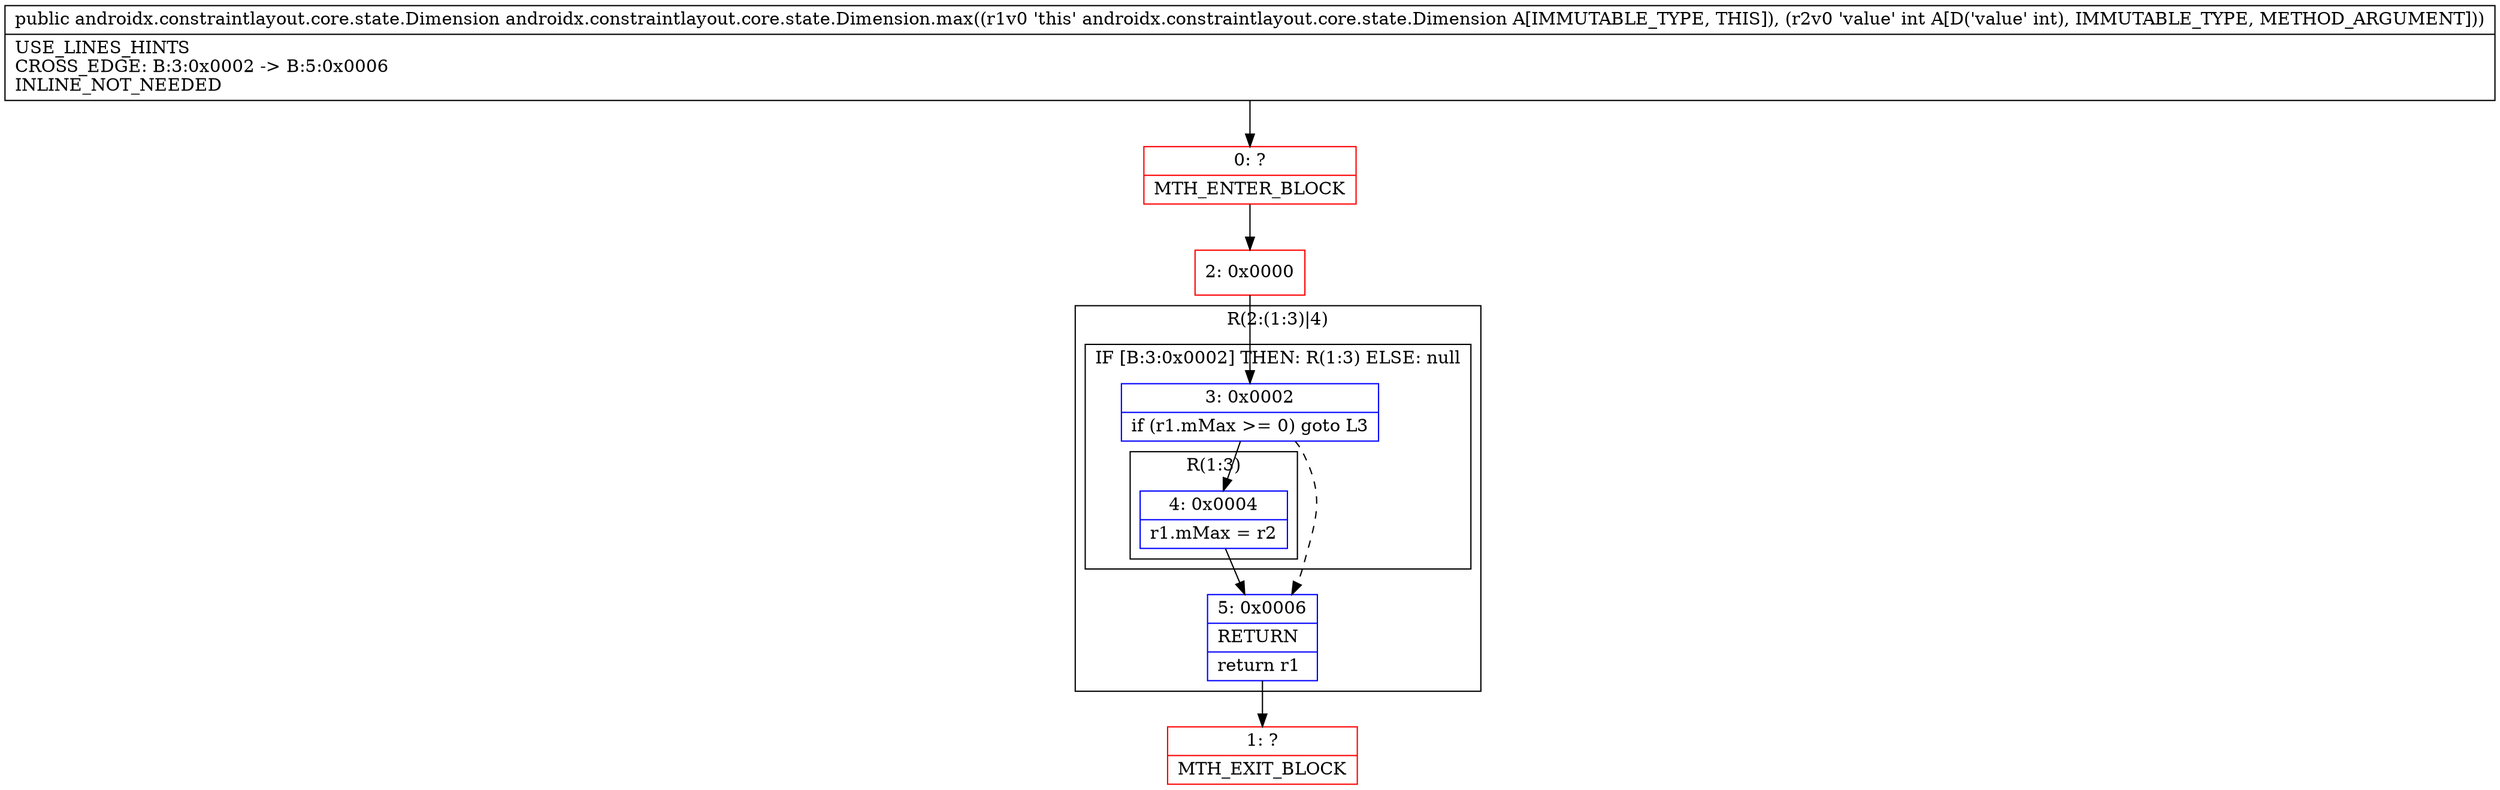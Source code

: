 digraph "CFG forandroidx.constraintlayout.core.state.Dimension.max(I)Landroidx\/constraintlayout\/core\/state\/Dimension;" {
subgraph cluster_Region_192015525 {
label = "R(2:(1:3)|4)";
node [shape=record,color=blue];
subgraph cluster_IfRegion_956738422 {
label = "IF [B:3:0x0002] THEN: R(1:3) ELSE: null";
node [shape=record,color=blue];
Node_3 [shape=record,label="{3\:\ 0x0002|if (r1.mMax \>= 0) goto L3\l}"];
subgraph cluster_Region_1951046013 {
label = "R(1:3)";
node [shape=record,color=blue];
Node_4 [shape=record,label="{4\:\ 0x0004|r1.mMax = r2\l}"];
}
}
Node_5 [shape=record,label="{5\:\ 0x0006|RETURN\l|return r1\l}"];
}
Node_0 [shape=record,color=red,label="{0\:\ ?|MTH_ENTER_BLOCK\l}"];
Node_2 [shape=record,color=red,label="{2\:\ 0x0000}"];
Node_1 [shape=record,color=red,label="{1\:\ ?|MTH_EXIT_BLOCK\l}"];
MethodNode[shape=record,label="{public androidx.constraintlayout.core.state.Dimension androidx.constraintlayout.core.state.Dimension.max((r1v0 'this' androidx.constraintlayout.core.state.Dimension A[IMMUTABLE_TYPE, THIS]), (r2v0 'value' int A[D('value' int), IMMUTABLE_TYPE, METHOD_ARGUMENT]))  | USE_LINES_HINTS\lCROSS_EDGE: B:3:0x0002 \-\> B:5:0x0006\lINLINE_NOT_NEEDED\l}"];
MethodNode -> Node_0;Node_3 -> Node_4;
Node_3 -> Node_5[style=dashed];
Node_4 -> Node_5;
Node_5 -> Node_1;
Node_0 -> Node_2;
Node_2 -> Node_3;
}

